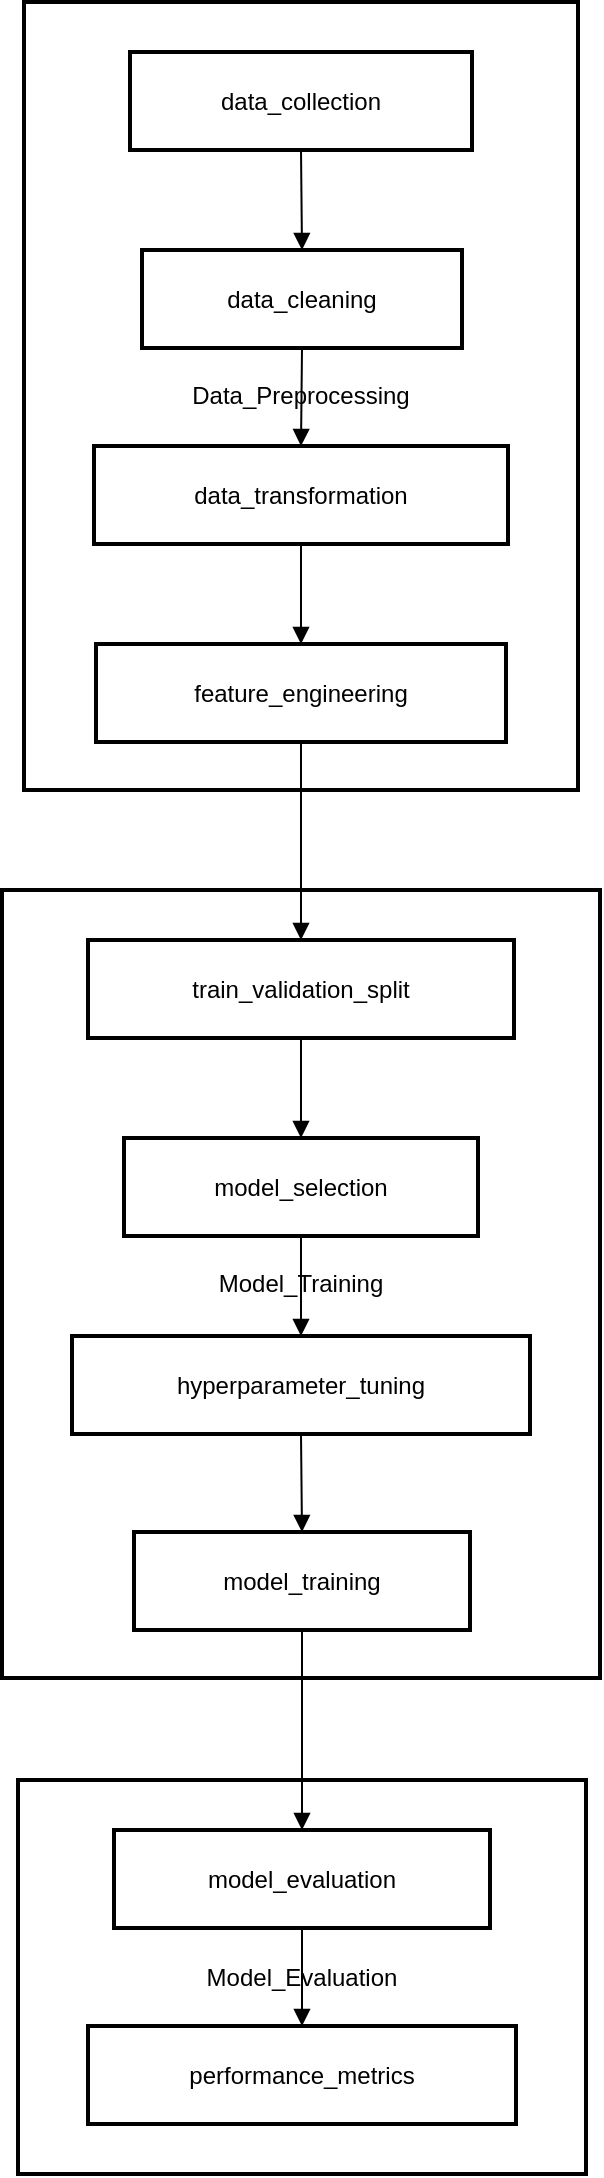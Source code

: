 <mxfile version="24.7.17">
  <diagram name="Page-1" id="Wt51UudYUVtpQj-iIq5B">
    <mxGraphModel>
      <root>
        <mxCell id="0" />
        <mxCell id="1" parent="0" />
        <mxCell id="2" value="Model_Evaluation" style="whiteSpace=wrap;strokeWidth=2;" vertex="1" parent="1">
          <mxGeometry x="16" y="897" width="284" height="197" as="geometry" />
        </mxCell>
        <mxCell id="3" value="Model_Training" style="whiteSpace=wrap;strokeWidth=2;" vertex="1" parent="1">
          <mxGeometry x="8" y="452" width="299" height="394" as="geometry" />
        </mxCell>
        <mxCell id="4" value="Data_Preprocessing" style="whiteSpace=wrap;strokeWidth=2;" vertex="1" parent="1">
          <mxGeometry x="19" y="8" width="277" height="394" as="geometry" />
        </mxCell>
        <mxCell id="5" value="data_collection" style="whiteSpace=wrap;strokeWidth=2;" vertex="1" parent="1">
          <mxGeometry x="72" y="33" width="171" height="49" as="geometry" />
        </mxCell>
        <mxCell id="6" value="data_cleaning" style="whiteSpace=wrap;strokeWidth=2;" vertex="1" parent="1">
          <mxGeometry x="78" y="132" width="160" height="49" as="geometry" />
        </mxCell>
        <mxCell id="7" value="data_transformation" style="whiteSpace=wrap;strokeWidth=2;" vertex="1" parent="1">
          <mxGeometry x="54" y="230" width="207" height="49" as="geometry" />
        </mxCell>
        <mxCell id="8" value="feature_engineering" style="whiteSpace=wrap;strokeWidth=2;" vertex="1" parent="1">
          <mxGeometry x="55" y="329" width="205" height="49" as="geometry" />
        </mxCell>
        <mxCell id="9" value="train_validation_split" style="whiteSpace=wrap;strokeWidth=2;" vertex="1" parent="1">
          <mxGeometry x="51" y="477" width="213" height="49" as="geometry" />
        </mxCell>
        <mxCell id="10" value="model_selection" style="whiteSpace=wrap;strokeWidth=2;" vertex="1" parent="1">
          <mxGeometry x="69" y="576" width="177" height="49" as="geometry" />
        </mxCell>
        <mxCell id="11" value="hyperparameter_tuning" style="whiteSpace=wrap;strokeWidth=2;" vertex="1" parent="1">
          <mxGeometry x="43" y="675" width="229" height="49" as="geometry" />
        </mxCell>
        <mxCell id="12" value="model_training" style="whiteSpace=wrap;strokeWidth=2;" vertex="1" parent="1">
          <mxGeometry x="74" y="773" width="168" height="49" as="geometry" />
        </mxCell>
        <mxCell id="13" value="model_evaluation" style="whiteSpace=wrap;strokeWidth=2;" vertex="1" parent="1">
          <mxGeometry x="64" y="922" width="188" height="49" as="geometry" />
        </mxCell>
        <mxCell id="14" value="performance_metrics" style="whiteSpace=wrap;strokeWidth=2;" vertex="1" parent="1">
          <mxGeometry x="51" y="1020" width="214" height="49" as="geometry" />
        </mxCell>
        <mxCell id="15" value="" style="curved=1;startArrow=none;endArrow=block;exitX=0.5;exitY=0.99;entryX=0.5;entryY=-0.01;" edge="1" parent="1" source="5" target="6">
          <mxGeometry relative="1" as="geometry">
            <Array as="points" />
          </mxGeometry>
        </mxCell>
        <mxCell id="16" value="" style="curved=1;startArrow=none;endArrow=block;exitX=0.5;exitY=0.98;entryX=0.5;entryY=0;" edge="1" parent="1" source="6" target="7">
          <mxGeometry relative="1" as="geometry">
            <Array as="points" />
          </mxGeometry>
        </mxCell>
        <mxCell id="17" value="" style="curved=1;startArrow=none;endArrow=block;exitX=0.5;exitY=1;entryX=0.5;entryY=0;" edge="1" parent="1" source="7" target="8">
          <mxGeometry relative="1" as="geometry">
            <Array as="points" />
          </mxGeometry>
        </mxCell>
        <mxCell id="18" value="" style="curved=1;startArrow=none;endArrow=block;exitX=0.5;exitY=0.99;entryX=0.5;entryY=0.01;" edge="1" parent="1" source="8" target="9">
          <mxGeometry relative="1" as="geometry">
            <Array as="points" />
          </mxGeometry>
        </mxCell>
        <mxCell id="19" value="" style="curved=1;startArrow=none;endArrow=block;exitX=0.5;exitY=1;entryX=0.5;entryY=0;" edge="1" parent="1" source="9" target="10">
          <mxGeometry relative="1" as="geometry">
            <Array as="points" />
          </mxGeometry>
        </mxCell>
        <mxCell id="20" value="" style="curved=1;startArrow=none;endArrow=block;exitX=0.5;exitY=0.99;entryX=0.5;entryY=-0.01;" edge="1" parent="1" source="10" target="11">
          <mxGeometry relative="1" as="geometry">
            <Array as="points" />
          </mxGeometry>
        </mxCell>
        <mxCell id="21" value="" style="curved=1;startArrow=none;endArrow=block;exitX=0.5;exitY=0.98;entryX=0.5;entryY=0;" edge="1" parent="1" source="11" target="12">
          <mxGeometry relative="1" as="geometry">
            <Array as="points" />
          </mxGeometry>
        </mxCell>
        <mxCell id="22" value="" style="curved=1;startArrow=none;endArrow=block;exitX=0.5;exitY=0.99;entryX=0.5;entryY=-0.01;" edge="1" parent="1" source="12" target="13">
          <mxGeometry relative="1" as="geometry">
            <Array as="points" />
          </mxGeometry>
        </mxCell>
        <mxCell id="23" value="" style="curved=1;startArrow=none;endArrow=block;exitX=0.5;exitY=0.99;entryX=0.5;entryY=0.01;" edge="1" parent="1" source="13" target="14">
          <mxGeometry relative="1" as="geometry">
            <Array as="points" />
          </mxGeometry>
        </mxCell>
      </root>
    </mxGraphModel>
  </diagram>
</mxfile>
